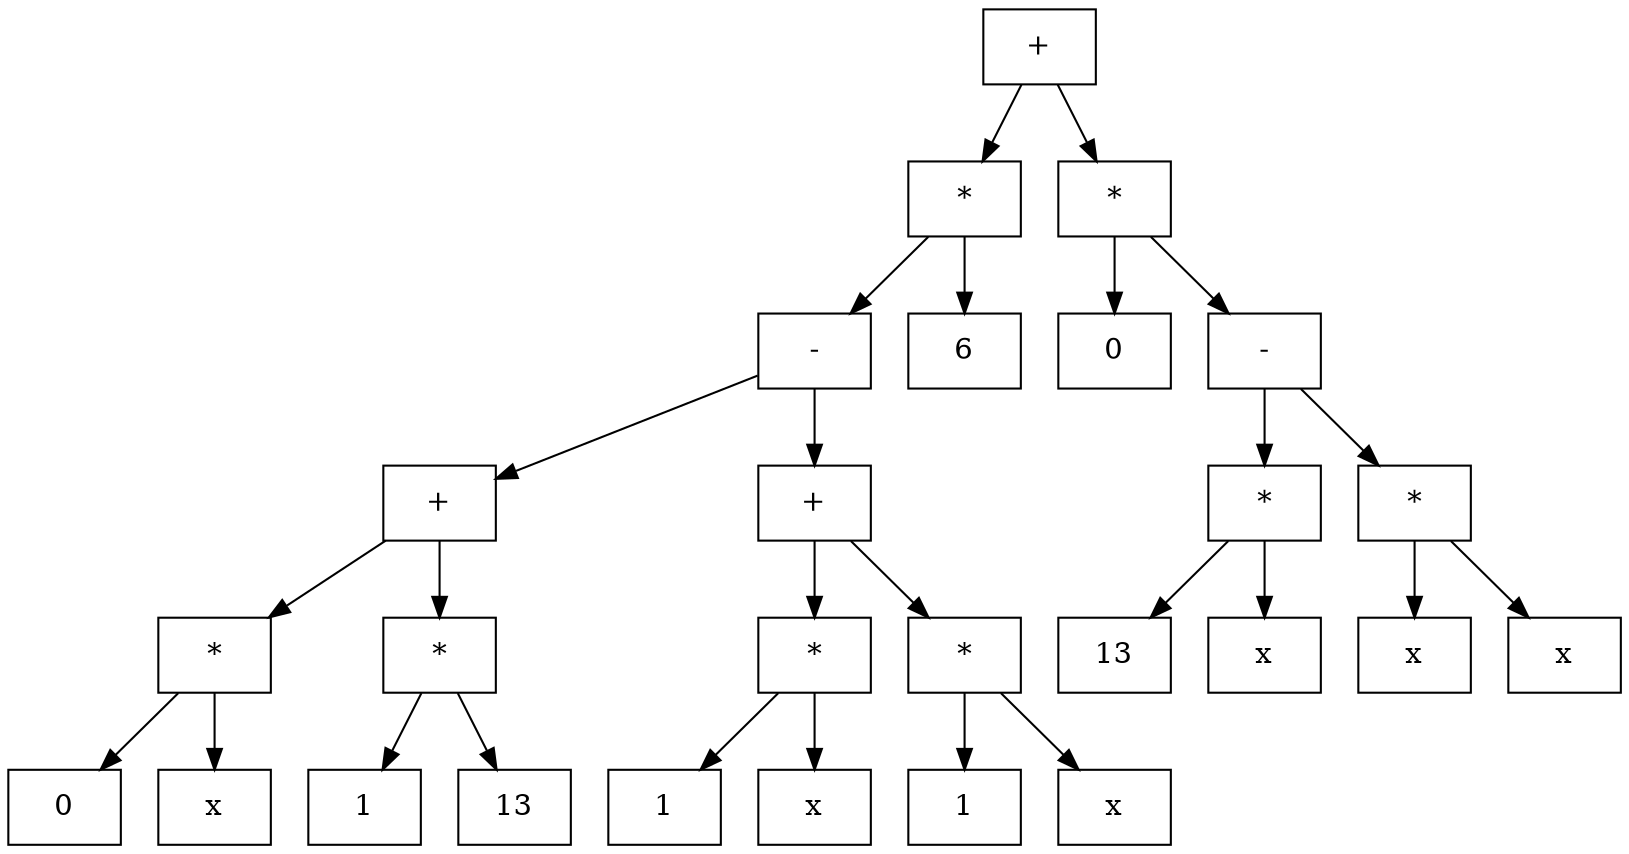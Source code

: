 digraph Tree{
0[shape = "record", label = "+"];
0->1;
1[shape = "record", label = "*"];
1->2;
2[shape = "record", label = "-"];
2->3;
3[shape = "record", label = "+"];
3->4;
4[shape = "record", label = "*"];
4->5;
5[shape = "record", label = "0"]
4->6;
6[shape = "record", label = "x"];
3->7;
7[shape = "record", label = "*"];
7->8;
8[shape = "record", label = "1"]
7->9;
9[shape = "record", label = "13"]
2->10;
10[shape = "record", label = "+"];
10->11;
11[shape = "record", label = "*"];
11->12;
12[shape = "record", label = "1"]
11->13;
13[shape = "record", label = "x"];
10->14;
14[shape = "record", label = "*"];
14->15;
15[shape = "record", label = "1"]
14->16;
16[shape = "record", label = "x"];
1->17;
17[shape = "record", label = "6"]
0->18;
18[shape = "record", label = "*"];
18->19;
19[shape = "record", label = "0"]
18->20;
20[shape = "record", label = "-"];
20->21;
21[shape = "record", label = "*"];
21->22;
22[shape = "record", label = "13"]
21->23;
23[shape = "record", label = "x"];
20->24;
24[shape = "record", label = "*"];
24->25;
25[shape = "record", label = "x"];
24->26;
26[shape = "record", label = "x"];
}
